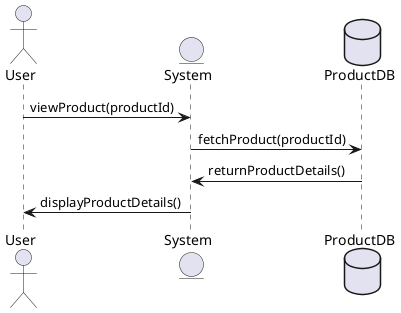 @startuml
actor User
entity "System" as System
database "ProductDB" as ProductDB

User -> System : viewProduct(productId)
System -> ProductDB : fetchProduct(productId)
ProductDB -> System : returnProductDetails()
System -> User : displayProductDetails()
@enduml

